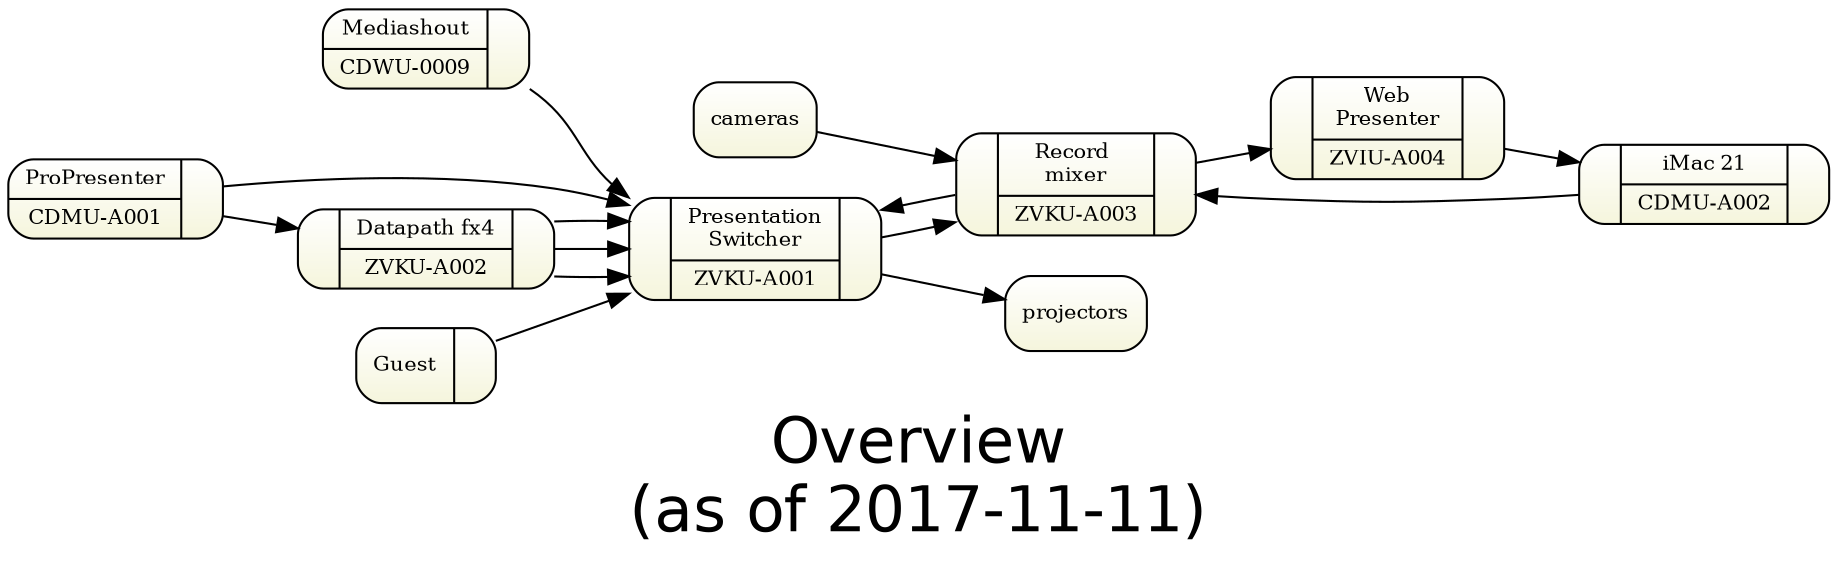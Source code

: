digraph topology0 { 
graph [overlap = true, fontsize = 30, rankdir=LR 
      label="Overview\n(as of 2017-11-11)",
      fontname = Helvetica]

node [shape=Mrecord, tooltip="" , fontsize = 10, 
      fillcolor="white:beige" , style=filled  
      gradientangle=270]
      
pswitch [label="{ |{Presentation\nSwitcher|ZVKU-A001}|  }"]
rswitch [label="{ |{Record \nmixer|ZVKU-A003 }|  }"]
    
cdwu0009 [label="{{Mediashout|CDWU-0009}| }"]
cdmua001 [label="{{ProPresenter|CDMU-A001}| }"]
cdmua002 [label="{|{iMac 21|CDMU-A002}| }"]

fx4 [label="{ |{Datapath fx4|ZVKU-A002}| }"]
wp [label="{ |{Web\nPresenter|ZVIU-A004}| }"]

fx4:o1 -> pswitch:i1
fx4:o2 -> pswitch:i2
fx4:o3 -> pswitch:i3

cdmua001  -> fx4   
cdmua001 -> pswitch  

cdwu0009:hdmi -> pswitch:i5
 
guest [label="{{Guest}| }"]
guest:hdmi -> pswitch:i6

wp -> cdmua002 
cdmua002 -> rswitch

pswitch -> rswitch

rswitch -> pswitch
cameras -> rswitch
rswitch->wp
pswitch -> projectors

} 